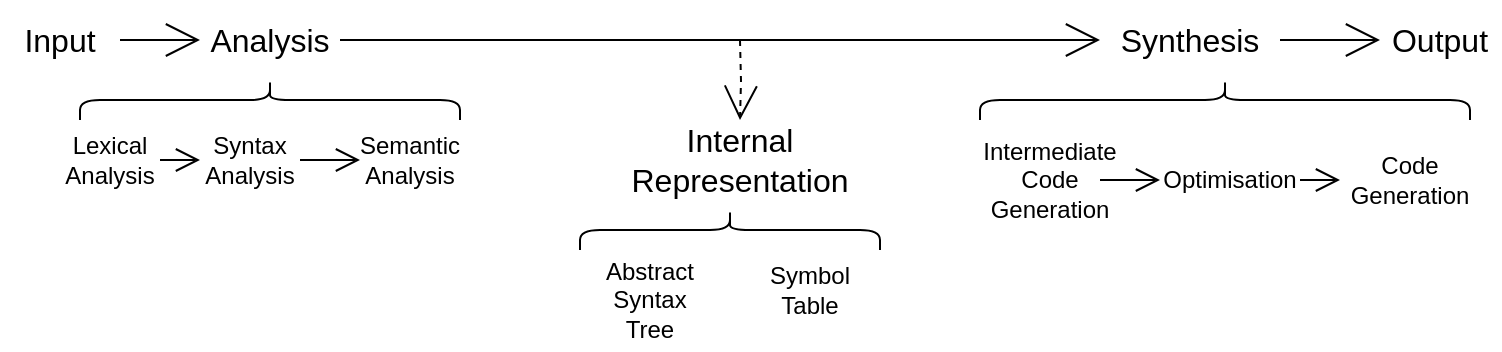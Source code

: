 <mxfile>
    <diagram id="5mVtKhF5rlE1KVnkCN8w" name="Page-1">
        <mxGraphModel dx="872" dy="1125" grid="1" gridSize="10" guides="1" tooltips="1" connect="1" arrows="1" fold="1" page="1" pageScale="1" pageWidth="850" pageHeight="1100" math="0" shadow="0">
            <root>
                <mxCell id="0"/>
                <mxCell id="1" parent="0"/>
                <mxCell id="31" style="edgeStyle=orthogonalEdgeStyle;rounded=0;html=1;exitX=1;exitY=0.5;exitDx=0;exitDy=0;entryX=0;entryY=0.5;entryDx=0;entryDy=0;fontSize=16;endArrow=open;endFill=0;endSize=10;" edge="1" parent="1" source="4" target="5">
                    <mxGeometry relative="1" as="geometry"/>
                </mxCell>
                <mxCell id="4" value="Lexical Analysis" style="text;html=1;strokeColor=none;fillColor=none;align=center;verticalAlign=middle;whiteSpace=wrap;rounded=0;" vertex="1" parent="1">
                    <mxGeometry x="40" y="70" width="50" height="40" as="geometry"/>
                </mxCell>
                <mxCell id="33" style="edgeStyle=orthogonalEdgeStyle;rounded=0;html=1;exitX=1;exitY=0.5;exitDx=0;exitDy=0;entryX=0;entryY=0.5;entryDx=0;entryDy=0;fontSize=16;endArrow=open;endFill=0;endSize=10;" edge="1" parent="1" source="5" target="7">
                    <mxGeometry relative="1" as="geometry"/>
                </mxCell>
                <mxCell id="5" value="Syntax&lt;br&gt;Analysis" style="text;html=1;strokeColor=none;fillColor=none;align=center;verticalAlign=middle;whiteSpace=wrap;rounded=0;" vertex="1" parent="1">
                    <mxGeometry x="110" y="70" width="50" height="40" as="geometry"/>
                </mxCell>
                <mxCell id="7" value="Semantic&lt;br&gt;Analysis" style="text;html=1;strokeColor=none;fillColor=none;align=center;verticalAlign=middle;whiteSpace=wrap;rounded=0;" vertex="1" parent="1">
                    <mxGeometry x="190" y="70" width="50" height="40" as="geometry"/>
                </mxCell>
                <mxCell id="12" value="Abstract Syntax Tree" style="text;html=1;strokeColor=none;fillColor=none;align=center;verticalAlign=middle;whiteSpace=wrap;rounded=0;" vertex="1" parent="1">
                    <mxGeometry x="310" y="135" width="50" height="50" as="geometry"/>
                </mxCell>
                <mxCell id="13" value="Symbol&lt;br&gt;Table" style="text;html=1;strokeColor=none;fillColor=none;align=center;verticalAlign=middle;whiteSpace=wrap;rounded=0;" vertex="1" parent="1">
                    <mxGeometry x="390" y="135" width="50" height="40" as="geometry"/>
                </mxCell>
                <mxCell id="34" style="edgeStyle=orthogonalEdgeStyle;rounded=0;html=1;exitX=1;exitY=0.5;exitDx=0;exitDy=0;entryX=0;entryY=0.5;entryDx=0;entryDy=0;fontSize=16;endArrow=open;endFill=0;endSize=10;" edge="1" parent="1" source="14" target="15">
                    <mxGeometry relative="1" as="geometry"/>
                </mxCell>
                <mxCell id="14" value="Intermediate Code Generation" style="text;html=1;strokeColor=none;fillColor=none;align=center;verticalAlign=middle;whiteSpace=wrap;rounded=0;" vertex="1" parent="1">
                    <mxGeometry x="510" y="80" width="50" height="40" as="geometry"/>
                </mxCell>
                <mxCell id="35" style="edgeStyle=orthogonalEdgeStyle;rounded=0;html=1;exitX=1;exitY=0.5;exitDx=0;exitDy=0;entryX=0;entryY=0.5;entryDx=0;entryDy=0;fontSize=16;endArrow=open;endFill=0;endSize=10;" edge="1" parent="1" source="15" target="16">
                    <mxGeometry relative="1" as="geometry"/>
                </mxCell>
                <mxCell id="15" value="Optimisation" style="text;html=1;strokeColor=none;fillColor=none;align=center;verticalAlign=middle;whiteSpace=wrap;rounded=0;" vertex="1" parent="1">
                    <mxGeometry x="590" y="80" width="70" height="40" as="geometry"/>
                </mxCell>
                <mxCell id="16" value="Code Generation" style="text;html=1;strokeColor=none;fillColor=none;align=center;verticalAlign=middle;whiteSpace=wrap;rounded=0;" vertex="1" parent="1">
                    <mxGeometry x="680" y="80" width="70" height="40" as="geometry"/>
                </mxCell>
                <mxCell id="17" value="" style="shape=curlyBracket;whiteSpace=wrap;html=1;rounded=1;flipH=1;rotation=-90;" vertex="1" parent="1">
                    <mxGeometry x="135" y="-35" width="20" height="190" as="geometry"/>
                </mxCell>
                <mxCell id="18" value="" style="shape=curlyBracket;whiteSpace=wrap;html=1;rounded=1;flipH=1;rotation=-90;" vertex="1" parent="1">
                    <mxGeometry x="612.5" y="-62.5" width="20" height="245" as="geometry"/>
                </mxCell>
                <mxCell id="28" style="edgeStyle=none;html=1;exitX=1;exitY=0.5;exitDx=0;exitDy=0;entryX=0;entryY=0.5;entryDx=0;entryDy=0;fontSize=16;endArrow=open;endFill=0;endSize=15;" edge="1" parent="1" source="19" target="20">
                    <mxGeometry relative="1" as="geometry"/>
                </mxCell>
                <mxCell id="29" style="edgeStyle=orthogonalEdgeStyle;html=1;entryX=0.5;entryY=0;entryDx=0;entryDy=0;fontSize=16;endArrow=open;endFill=0;endSize=15;rounded=0;dashed=1;" edge="1" parent="1" target="21">
                    <mxGeometry relative="1" as="geometry">
                        <mxPoint x="380" y="30" as="sourcePoint"/>
                    </mxGeometry>
                </mxCell>
                <mxCell id="19" value="Analysis" style="text;html=1;strokeColor=none;fillColor=none;align=center;verticalAlign=middle;whiteSpace=wrap;rounded=0;fontSize=16;" vertex="1" parent="1">
                    <mxGeometry x="110" y="10" width="70" height="40" as="geometry"/>
                </mxCell>
                <mxCell id="27" style="edgeStyle=none;html=1;exitX=1;exitY=0.5;exitDx=0;exitDy=0;entryX=0;entryY=0.5;entryDx=0;entryDy=0;fontSize=16;endArrow=open;endFill=0;endSize=15;" edge="1" parent="1" source="20" target="26">
                    <mxGeometry relative="1" as="geometry"/>
                </mxCell>
                <mxCell id="20" value="Synthesis" style="text;html=1;strokeColor=none;fillColor=none;align=center;verticalAlign=middle;whiteSpace=wrap;rounded=0;fontSize=16;" vertex="1" parent="1">
                    <mxGeometry x="560" y="10" width="90" height="40" as="geometry"/>
                </mxCell>
                <mxCell id="21" value="Internal&lt;br style=&quot;font-size: 16px;&quot;&gt;Representation" style="text;html=1;strokeColor=none;fillColor=none;align=center;verticalAlign=middle;whiteSpace=wrap;rounded=0;fontSize=16;" vertex="1" parent="1">
                    <mxGeometry x="320" y="70" width="120" height="40" as="geometry"/>
                </mxCell>
                <mxCell id="25" style="edgeStyle=none;html=1;exitX=1;exitY=0.5;exitDx=0;exitDy=0;entryX=0;entryY=0.5;entryDx=0;entryDy=0;fontSize=16;endArrow=open;endFill=0;endSize=15;" edge="1" parent="1" source="24" target="19">
                    <mxGeometry relative="1" as="geometry"/>
                </mxCell>
                <mxCell id="24" value="Input" style="text;html=1;strokeColor=none;fillColor=none;align=center;verticalAlign=middle;whiteSpace=wrap;rounded=0;fontSize=16;" vertex="1" parent="1">
                    <mxGeometry x="10" y="10" width="60" height="40" as="geometry"/>
                </mxCell>
                <mxCell id="26" value="Output" style="text;html=1;strokeColor=none;fillColor=none;align=center;verticalAlign=middle;whiteSpace=wrap;rounded=0;fontSize=16;" vertex="1" parent="1">
                    <mxGeometry x="700" y="10" width="60" height="40" as="geometry"/>
                </mxCell>
                <mxCell id="30" value="" style="shape=curlyBracket;whiteSpace=wrap;html=1;rounded=1;flipH=1;rotation=-90;" vertex="1" parent="1">
                    <mxGeometry x="365" y="50" width="20" height="150" as="geometry"/>
                </mxCell>
            </root>
        </mxGraphModel>
    </diagram>
</mxfile>